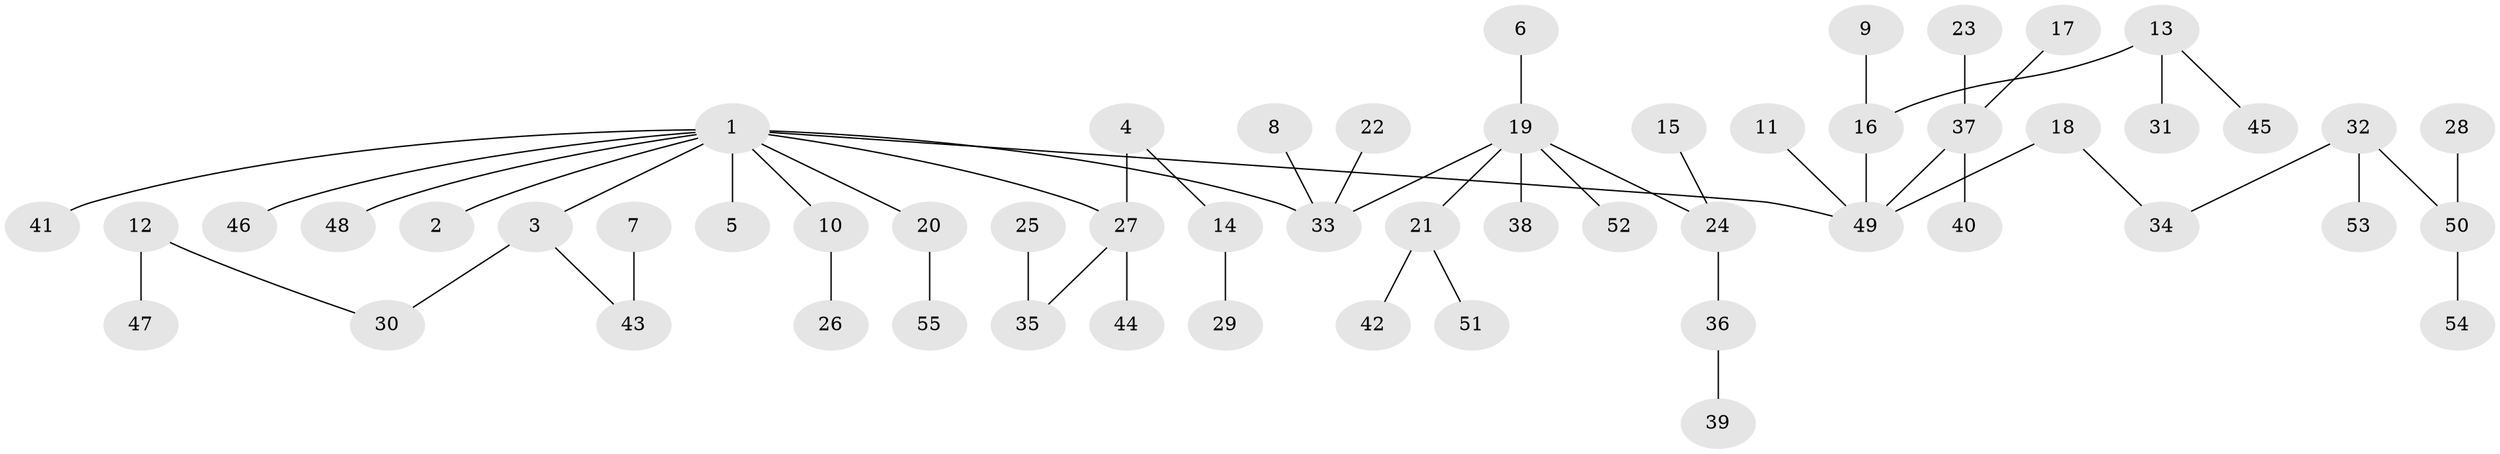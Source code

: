 // original degree distribution, {5: 0.01818181818181818, 7: 0.00909090909090909, 3: 0.12727272727272726, 6: 0.02727272727272727, 1: 0.4818181818181818, 4: 0.06363636363636363, 2: 0.2727272727272727}
// Generated by graph-tools (version 1.1) at 2025/26/03/09/25 03:26:30]
// undirected, 55 vertices, 54 edges
graph export_dot {
graph [start="1"]
  node [color=gray90,style=filled];
  1;
  2;
  3;
  4;
  5;
  6;
  7;
  8;
  9;
  10;
  11;
  12;
  13;
  14;
  15;
  16;
  17;
  18;
  19;
  20;
  21;
  22;
  23;
  24;
  25;
  26;
  27;
  28;
  29;
  30;
  31;
  32;
  33;
  34;
  35;
  36;
  37;
  38;
  39;
  40;
  41;
  42;
  43;
  44;
  45;
  46;
  47;
  48;
  49;
  50;
  51;
  52;
  53;
  54;
  55;
  1 -- 2 [weight=1.0];
  1 -- 3 [weight=1.0];
  1 -- 5 [weight=1.0];
  1 -- 10 [weight=1.0];
  1 -- 20 [weight=1.0];
  1 -- 27 [weight=1.0];
  1 -- 33 [weight=1.0];
  1 -- 41 [weight=1.0];
  1 -- 46 [weight=1.0];
  1 -- 48 [weight=1.0];
  1 -- 49 [weight=1.0];
  3 -- 30 [weight=1.0];
  3 -- 43 [weight=1.0];
  4 -- 14 [weight=1.0];
  4 -- 27 [weight=1.0];
  6 -- 19 [weight=1.0];
  7 -- 43 [weight=1.0];
  8 -- 33 [weight=1.0];
  9 -- 16 [weight=1.0];
  10 -- 26 [weight=1.0];
  11 -- 49 [weight=1.0];
  12 -- 30 [weight=1.0];
  12 -- 47 [weight=1.0];
  13 -- 16 [weight=1.0];
  13 -- 31 [weight=1.0];
  13 -- 45 [weight=1.0];
  14 -- 29 [weight=1.0];
  15 -- 24 [weight=1.0];
  16 -- 49 [weight=1.0];
  17 -- 37 [weight=1.0];
  18 -- 34 [weight=1.0];
  18 -- 49 [weight=1.0];
  19 -- 21 [weight=1.0];
  19 -- 24 [weight=1.0];
  19 -- 33 [weight=1.0];
  19 -- 38 [weight=1.0];
  19 -- 52 [weight=1.0];
  20 -- 55 [weight=1.0];
  21 -- 42 [weight=1.0];
  21 -- 51 [weight=1.0];
  22 -- 33 [weight=1.0];
  23 -- 37 [weight=1.0];
  24 -- 36 [weight=1.0];
  25 -- 35 [weight=1.0];
  27 -- 35 [weight=1.0];
  27 -- 44 [weight=1.0];
  28 -- 50 [weight=1.0];
  32 -- 34 [weight=1.0];
  32 -- 50 [weight=1.0];
  32 -- 53 [weight=1.0];
  36 -- 39 [weight=1.0];
  37 -- 40 [weight=1.0];
  37 -- 49 [weight=1.0];
  50 -- 54 [weight=1.0];
}
